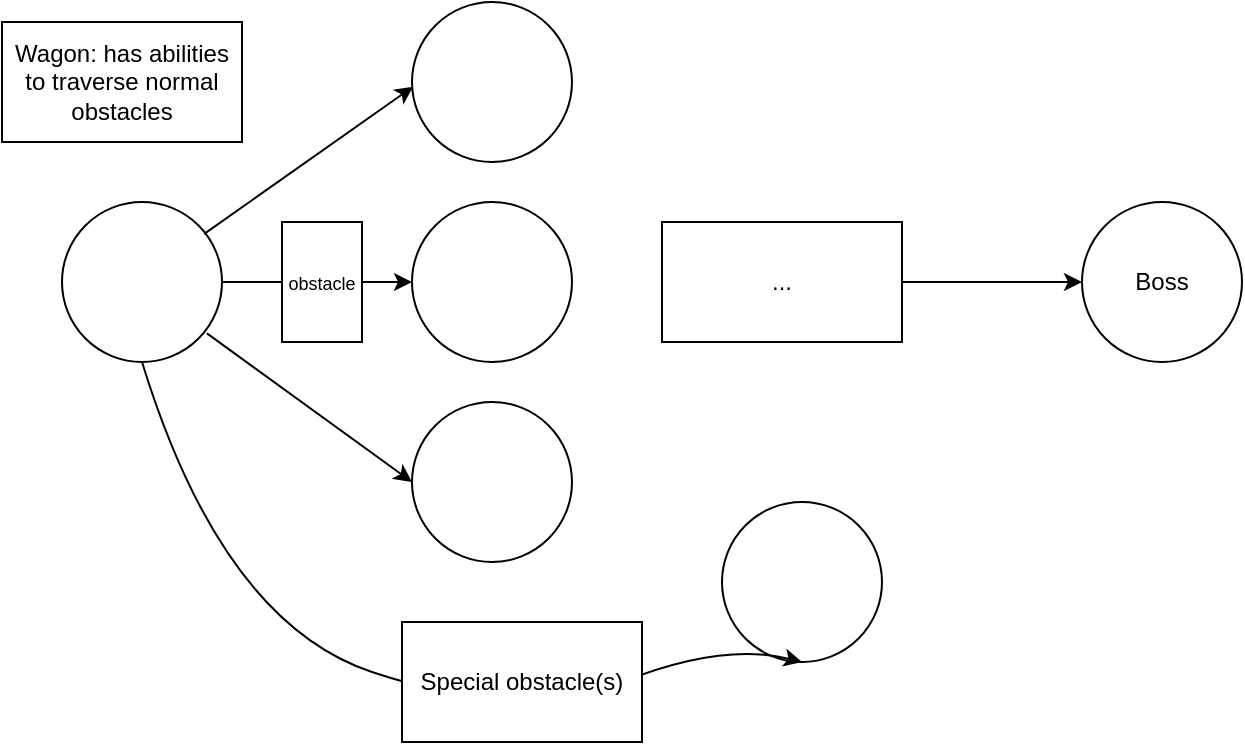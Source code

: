 <mxfile version="24.3.1" type="device" pages="4">
  <diagram name="Page-1" id="3O1lCG0v0WyB4sLVaDBU">
    <mxGraphModel dx="970" dy="567" grid="1" gridSize="10" guides="1" tooltips="1" connect="1" arrows="1" fold="1" page="1" pageScale="1" pageWidth="850" pageHeight="1100" math="0" shadow="0">
      <root>
        <mxCell id="0" />
        <mxCell id="1" parent="0" />
        <mxCell id="_2u9XBSXlXysNpFQJzrX-1" value="" style="endArrow=classic;html=1;rounded=0;exitX=1;exitY=0.5;exitDx=0;exitDy=0;" edge="1" parent="1" source="_2u9XBSXlXysNpFQJzrX-2" target="_2u9XBSXlXysNpFQJzrX-4">
          <mxGeometry width="50" height="50" relative="1" as="geometry">
            <mxPoint x="390" y="460" as="sourcePoint" />
            <mxPoint x="400" y="470" as="targetPoint" />
          </mxGeometry>
        </mxCell>
        <mxCell id="_2u9XBSXlXysNpFQJzrX-2" value="" style="ellipse;whiteSpace=wrap;html=1;" vertex="1" parent="1">
          <mxGeometry x="250" y="430" width="80" height="80" as="geometry" />
        </mxCell>
        <mxCell id="_2u9XBSXlXysNpFQJzrX-3" value="" style="ellipse;whiteSpace=wrap;html=1;" vertex="1" parent="1">
          <mxGeometry x="425" y="530" width="80" height="80" as="geometry" />
        </mxCell>
        <mxCell id="_2u9XBSXlXysNpFQJzrX-4" value="" style="ellipse;whiteSpace=wrap;html=1;" vertex="1" parent="1">
          <mxGeometry x="425" y="430" width="80" height="80" as="geometry" />
        </mxCell>
        <mxCell id="_2u9XBSXlXysNpFQJzrX-5" value="" style="ellipse;whiteSpace=wrap;html=1;" vertex="1" parent="1">
          <mxGeometry x="425" y="330" width="80" height="80" as="geometry" />
        </mxCell>
        <mxCell id="_2u9XBSXlXysNpFQJzrX-6" value="" style="ellipse;whiteSpace=wrap;html=1;" vertex="1" parent="1">
          <mxGeometry x="580" y="580" width="80" height="80" as="geometry" />
        </mxCell>
        <mxCell id="_2u9XBSXlXysNpFQJzrX-7" value="" style="endArrow=classic;html=1;rounded=0;exitX=0.889;exitY=0.199;exitDx=0;exitDy=0;exitPerimeter=0;entryX=0.007;entryY=0.529;entryDx=0;entryDy=0;entryPerimeter=0;" edge="1" parent="1" source="_2u9XBSXlXysNpFQJzrX-2" target="_2u9XBSXlXysNpFQJzrX-5">
          <mxGeometry width="50" height="50" relative="1" as="geometry">
            <mxPoint x="340" y="480" as="sourcePoint" />
            <mxPoint x="435" y="480" as="targetPoint" />
          </mxGeometry>
        </mxCell>
        <mxCell id="_2u9XBSXlXysNpFQJzrX-9" value="" style="endArrow=classic;html=1;rounded=0;exitX=0.906;exitY=0.821;exitDx=0;exitDy=0;exitPerimeter=0;entryX=0;entryY=0.5;entryDx=0;entryDy=0;" edge="1" parent="1" source="_2u9XBSXlXysNpFQJzrX-2" target="_2u9XBSXlXysNpFQJzrX-3">
          <mxGeometry width="50" height="50" relative="1" as="geometry">
            <mxPoint x="331" y="456" as="sourcePoint" />
            <mxPoint x="436" y="382" as="targetPoint" />
          </mxGeometry>
        </mxCell>
        <mxCell id="_2u9XBSXlXysNpFQJzrX-10" value="&lt;font style=&quot;font-size: 9px;&quot;&gt;obstacle&lt;/font&gt;" style="rounded=0;whiteSpace=wrap;html=1;" vertex="1" parent="1">
          <mxGeometry x="360" y="440" width="40" height="60" as="geometry" />
        </mxCell>
        <mxCell id="_2u9XBSXlXysNpFQJzrX-11" value="Wagon: has abilities to traverse normal obstacles" style="rounded=0;whiteSpace=wrap;html=1;" vertex="1" parent="1">
          <mxGeometry x="220" y="340" width="120" height="60" as="geometry" />
        </mxCell>
        <mxCell id="_2u9XBSXlXysNpFQJzrX-14" value="" style="curved=1;endArrow=classic;html=1;rounded=0;exitX=0.5;exitY=1;exitDx=0;exitDy=0;entryX=0.5;entryY=1;entryDx=0;entryDy=0;" edge="1" parent="1" source="_2u9XBSXlXysNpFQJzrX-2" target="_2u9XBSXlXysNpFQJzrX-6">
          <mxGeometry width="50" height="50" relative="1" as="geometry">
            <mxPoint x="360" y="630" as="sourcePoint" />
            <mxPoint x="640" y="640" as="targetPoint" />
            <Array as="points">
              <mxPoint x="330" y="640" />
              <mxPoint x="480" y="690" />
              <mxPoint x="580" y="650" />
            </Array>
          </mxGeometry>
        </mxCell>
        <mxCell id="_2u9XBSXlXysNpFQJzrX-15" value="Special obstacle(s)" style="rounded=0;whiteSpace=wrap;html=1;" vertex="1" parent="1">
          <mxGeometry x="420" y="640" width="120" height="60" as="geometry" />
        </mxCell>
        <mxCell id="_2u9XBSXlXysNpFQJzrX-17" value="..." style="rounded=0;whiteSpace=wrap;html=1;" vertex="1" parent="1">
          <mxGeometry x="550" y="440" width="120" height="60" as="geometry" />
        </mxCell>
        <mxCell id="_2u9XBSXlXysNpFQJzrX-18" value="Boss" style="ellipse;whiteSpace=wrap;html=1;" vertex="1" parent="1">
          <mxGeometry x="760" y="430" width="80" height="80" as="geometry" />
        </mxCell>
        <mxCell id="_2u9XBSXlXysNpFQJzrX-19" value="" style="endArrow=classic;html=1;rounded=0;exitX=1;exitY=0.5;exitDx=0;exitDy=0;" edge="1" parent="1" source="_2u9XBSXlXysNpFQJzrX-17" target="_2u9XBSXlXysNpFQJzrX-18">
          <mxGeometry width="50" height="50" relative="1" as="geometry">
            <mxPoint x="331" y="456" as="sourcePoint" />
            <mxPoint x="436" y="382" as="targetPoint" />
          </mxGeometry>
        </mxCell>
      </root>
    </mxGraphModel>
  </diagram>
  <diagram id="f2Y9GhF0C8yeDWzAlpQS" name="Page-2">
    <mxGraphModel dx="819" dy="422" grid="1" gridSize="10" guides="1" tooltips="1" connect="1" arrows="1" fold="1" page="1" pageScale="1" pageWidth="850" pageHeight="1100" math="0" shadow="0">
      <root>
        <mxCell id="0" />
        <mxCell id="1" parent="0" />
        <mxCell id="Sn_jGQKHZuKoYZzTLb5B-1" value="Wagon" style="whiteSpace=wrap;html=1;aspect=fixed;" vertex="1" parent="1">
          <mxGeometry x="60" y="500" width="100" height="100" as="geometry" />
        </mxCell>
        <mxCell id="Sn_jGQKHZuKoYZzTLb5B-2" value="You&lt;div&gt;&lt;br&gt;&lt;/div&gt;" style="rounded=0;whiteSpace=wrap;html=1;" vertex="1" parent="1">
          <mxGeometry x="230" y="570" width="40" height="60" as="geometry" />
        </mxCell>
        <mxCell id="Sn_jGQKHZuKoYZzTLb5B-3" value="Hand of &quot;cards&quot;" style="rounded=1;whiteSpace=wrap;html=1;" vertex="1" parent="1">
          <mxGeometry x="160" y="670" width="530" height="100" as="geometry" />
        </mxCell>
        <mxCell id="Sn_jGQKHZuKoYZzTLb5B-4" value="Monster Area" style="rounded=0;whiteSpace=wrap;html=1;" vertex="1" parent="1">
          <mxGeometry x="510" y="485" width="230" height="130" as="geometry" />
        </mxCell>
        <mxCell id="Sn_jGQKHZuKoYZzTLb5B-5" value="Turn Indicator" style="rounded=1;whiteSpace=wrap;html=1;" vertex="1" parent="1">
          <mxGeometry x="365" y="400" width="120" height="60" as="geometry" />
        </mxCell>
      </root>
    </mxGraphModel>
  </diagram>
  <diagram id="wd2ZlrzOzsIt6efHcIb9" name="Page-3">
    <mxGraphModel dx="1687" dy="868" grid="1" gridSize="10" guides="1" tooltips="1" connect="1" arrows="1" fold="1" page="1" pageScale="1" pageWidth="850" pageHeight="1100" math="0" shadow="0">
      <root>
        <mxCell id="0" />
        <mxCell id="1" parent="0" />
        <mxCell id="GiMIYr3okbSH6DvMjZlJ-1" value="&lt;p style=&quot;line-height: 120%;&quot;&gt;Dead monster corpses&lt;/p&gt;" style="whiteSpace=wrap;html=1;aspect=fixed;align=center;" vertex="1" parent="1">
          <mxGeometry x="130" y="220" width="540" height="540" as="geometry" />
        </mxCell>
        <mxCell id="GiMIYr3okbSH6DvMjZlJ-2" value="Harvest Screen" style="text;html=1;align=center;verticalAlign=middle;resizable=0;points=[];autosize=1;strokeColor=none;fillColor=none;" vertex="1" parent="1">
          <mxGeometry x="345" y="120" width="110" height="30" as="geometry" />
        </mxCell>
        <mxCell id="GiMIYr3okbSH6DvMjZlJ-3" value="Horns" style="rounded=0;whiteSpace=wrap;html=1;" vertex="1" parent="1">
          <mxGeometry x="357.5" y="280" width="85" height="90" as="geometry" />
        </mxCell>
        <mxCell id="GiMIYr3okbSH6DvMjZlJ-4" value="Contextual Consumable Choice" style="rounded=1;whiteSpace=wrap;html=1;" vertex="1" parent="1">
          <mxGeometry x="80" y="790" width="510" height="140" as="geometry" />
        </mxCell>
        <mxCell id="GiMIYr3okbSH6DvMjZlJ-5" value="" style="rounded=0;whiteSpace=wrap;html=1;" vertex="1" parent="1">
          <mxGeometry x="170" y="390" width="90" height="90" as="geometry" />
        </mxCell>
        <mxCell id="GiMIYr3okbSH6DvMjZlJ-7" value="(Sell)" style="rounded=0;whiteSpace=wrap;html=1;" vertex="1" parent="1">
          <mxGeometry x="620" y="790" width="150" height="140" as="geometry" />
        </mxCell>
      </root>
    </mxGraphModel>
  </diagram>
  <diagram id="HaLk_J78JIMt7kfGJR-F" name="Page-4">
    <mxGraphModel dx="1434" dy="738" grid="1" gridSize="10" guides="1" tooltips="1" connect="1" arrows="1" fold="1" page="1" pageScale="1" pageWidth="850" pageHeight="1100" math="0" shadow="0">
      <root>
        <mxCell id="0" />
        <mxCell id="1" parent="0" />
      </root>
    </mxGraphModel>
  </diagram>
</mxfile>
